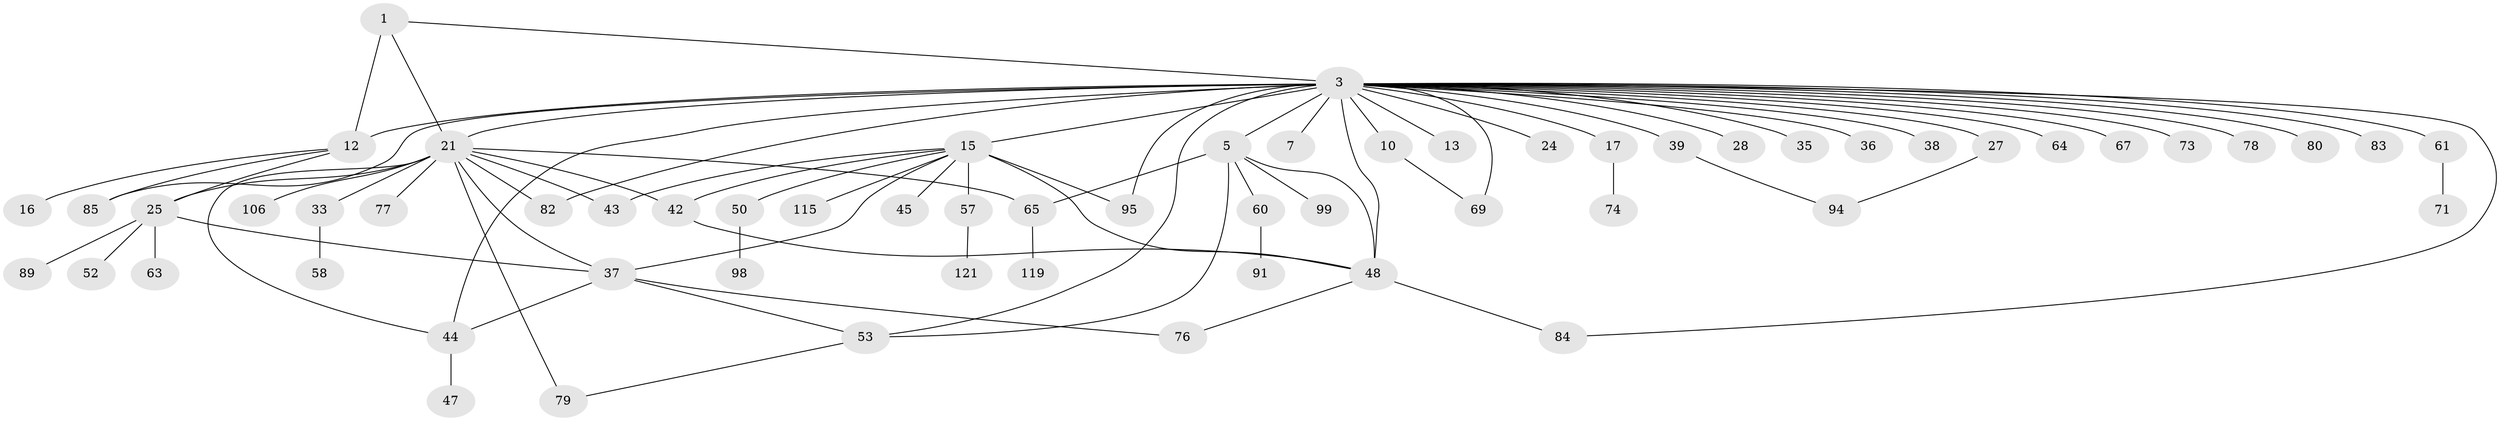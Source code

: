 // original degree distribution, {1: 0.4634146341463415, 5: 0.04878048780487805, 15: 0.008130081300813009, 20: 0.008130081300813009, 10: 0.016260162601626018, 6: 0.04878048780487805, 4: 0.056910569105691054, 3: 0.0975609756097561, 2: 0.22764227642276422, 13: 0.008130081300813009, 8: 0.008130081300813009, 7: 0.008130081300813009}
// Generated by graph-tools (version 1.1) at 2025/14/03/09/25 04:14:27]
// undirected, 61 vertices, 83 edges
graph export_dot {
graph [start="1"]
  node [color=gray90,style=filled];
  1 [super="+2"];
  3 [super="+81+9+123+66+18+19+8+4+72"];
  5 [super="+46+92+93"];
  7;
  10 [super="+62+114+102"];
  12 [super="+55"];
  13;
  15 [super="+22+109"];
  16 [super="+34+30"];
  17;
  21 [super="+31+23+29"];
  24;
  25 [super="+40"];
  27;
  28;
  33 [super="+120"];
  35 [super="+108"];
  36;
  37 [super="+105+49"];
  38;
  39;
  42;
  43;
  44;
  45;
  47;
  48 [super="+70+59+97+87"];
  50;
  52;
  53;
  57;
  58;
  60;
  61;
  63;
  64;
  65 [super="+122+90"];
  67;
  69;
  71;
  73;
  74;
  76;
  77;
  78;
  79;
  80;
  82;
  83;
  84;
  85;
  89;
  91;
  94 [super="+116+104"];
  95 [super="+107"];
  98;
  99;
  106;
  115;
  119;
  121;
  1 -- 3;
  1 -- 21;
  1 -- 12 [weight=2];
  3 -- 12 [weight=2];
  3 -- 48 [weight=3];
  3 -- 64;
  3 -- 84;
  3 -- 38;
  3 -- 15 [weight=3];
  3 -- 24;
  3 -- 5 [weight=4];
  3 -- 73;
  3 -- 78;
  3 -- 17;
  3 -- 35;
  3 -- 36;
  3 -- 21 [weight=3];
  3 -- 10;
  3 -- 67;
  3 -- 69;
  3 -- 7;
  3 -- 13;
  3 -- 80;
  3 -- 82;
  3 -- 83;
  3 -- 85;
  3 -- 27;
  3 -- 28;
  3 -- 95;
  3 -- 39;
  3 -- 44;
  3 -- 53;
  3 -- 61;
  5 -- 53;
  5 -- 60;
  5 -- 65;
  5 -- 99;
  5 -- 48;
  10 -- 69;
  12 -- 16;
  12 -- 25;
  12 -- 85;
  15 -- 37;
  15 -- 42;
  15 -- 43;
  15 -- 45;
  15 -- 48 [weight=2];
  15 -- 50;
  15 -- 115;
  15 -- 57;
  15 -- 95;
  17 -- 74;
  21 -- 82;
  21 -- 106;
  21 -- 42;
  21 -- 43 [weight=2];
  21 -- 44;
  21 -- 79;
  21 -- 33;
  21 -- 65;
  21 -- 37;
  21 -- 77;
  21 -- 25;
  25 -- 52;
  25 -- 89;
  25 -- 63;
  25 -- 37;
  27 -- 94;
  33 -- 58;
  37 -- 53;
  37 -- 44;
  37 -- 76;
  39 -- 94;
  42 -- 48;
  44 -- 47;
  48 -- 76;
  48 -- 84;
  50 -- 98;
  53 -- 79;
  57 -- 121;
  60 -- 91;
  61 -- 71;
  65 -- 119;
}
